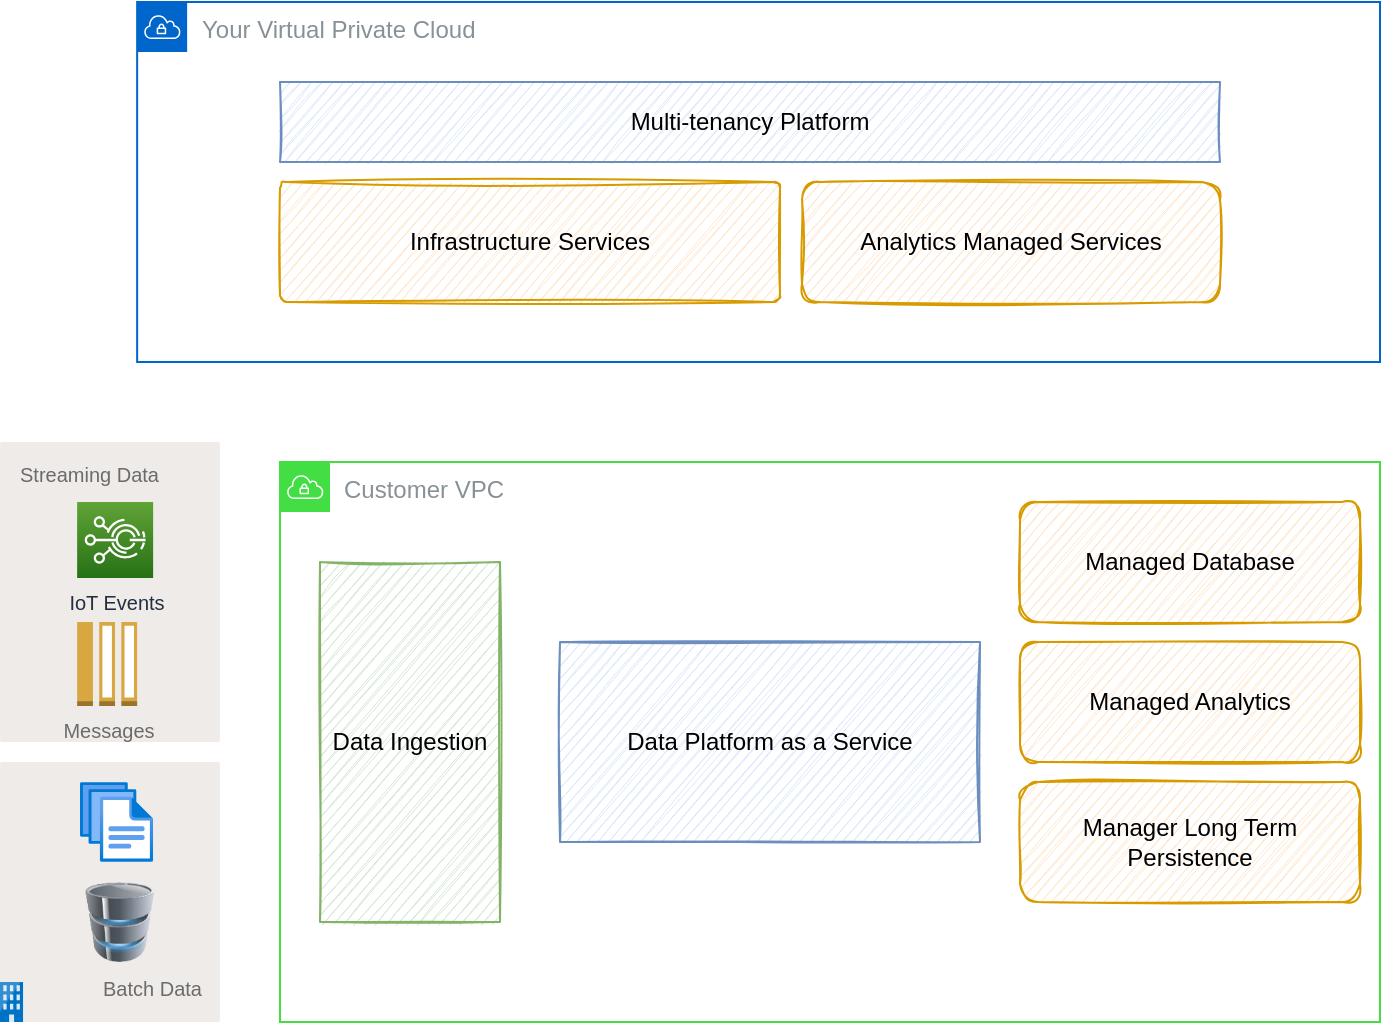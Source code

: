 <mxfile>
    <diagram id="q2J-IlGyQEqem_ahbPkH" name="Page-1">
        <mxGraphModel dx="1651" dy="539" grid="1" gridSize="10" guides="1" tooltips="1" connect="1" arrows="1" fold="1" page="1" pageScale="1" pageWidth="850" pageHeight="1100" math="0" shadow="0">
            <root>
                <mxCell id="0"/>
                <mxCell id="1" parent="0"/>
                <mxCell id="2" value="Your Virtual Private Cloud" style="sketch=0;outlineConnect=0;gradientColor=none;html=1;whiteSpace=wrap;fontSize=12;fontStyle=0;shape=mxgraph.aws4.group;grIcon=mxgraph.aws4.group_vpc;strokeColor=#0066CC;fillColor=none;verticalAlign=top;align=left;spacingLeft=30;fontColor=#879196;dashed=0;" parent="1" vertex="1">
                    <mxGeometry x="58.57" y="30" width="621.43" height="180" as="geometry"/>
                </mxCell>
                <mxCell id="3" value="Multi-tenancy Platform" style="rounded=0;whiteSpace=wrap;html=1;sketch=1;fillColor=#dae8fc;strokeColor=#6c8ebf;" parent="1" vertex="1">
                    <mxGeometry x="130" y="70" width="470" height="40" as="geometry"/>
                </mxCell>
                <mxCell id="4" value="Customer VPC" style="sketch=0;outlineConnect=0;gradientColor=none;html=1;whiteSpace=wrap;fontSize=12;fontStyle=0;shape=mxgraph.aws4.group;grIcon=mxgraph.aws4.group_vpc;strokeColor=#43DE43;fillColor=none;verticalAlign=top;align=left;spacingLeft=30;fontColor=#879196;dashed=0;" parent="1" vertex="1">
                    <mxGeometry x="130" y="260" width="550" height="280" as="geometry"/>
                </mxCell>
                <mxCell id="5" value="Data Platform as a Service" style="rounded=0;whiteSpace=wrap;html=1;sketch=1;fillColor=#dae8fc;strokeColor=#6c8ebf;" parent="1" vertex="1">
                    <mxGeometry x="270" y="350" width="210" height="100" as="geometry"/>
                </mxCell>
                <mxCell id="17" value="&lt;font color=&quot;#6b6b6b&quot; style=&quot;font-size: 10px;&quot;&gt;Batch Data&lt;/font&gt;" style="sketch=0;points=[[0,0,0],[0.25,0,0],[0.5,0,0],[0.75,0,0],[1,0,0],[1,0.25,0],[1,0.5,0],[1,0.75,0],[1,1,0],[0.75,1,0],[0.5,1,0],[0.25,1,0],[0,1,0],[0,0.75,0],[0,0.5,0],[0,0.25,0]];rounded=1;absoluteArcSize=1;arcSize=2;html=1;strokeColor=none;gradientColor=none;shadow=0;dashed=0;fontSize=10;fontColor=#9E9E9E;align=right;verticalAlign=bottom;spacing=10;spacingTop=-4;fillColor=#EFEBE9;" parent="1" vertex="1">
                    <mxGeometry x="-10" y="410" width="110" height="130" as="geometry"/>
                </mxCell>
                <mxCell id="18" value="" style="sketch=0;aspect=fixed;html=1;points=[];align=center;image;fontSize=12;image=img/lib/mscae/Exchange_On_premises_Access.svg;strokeColor=#43DE43;" parent="1" vertex="1">
                    <mxGeometry x="-10" y="520" width="11.6" height="20" as="geometry"/>
                </mxCell>
                <mxCell id="20" value="" style="image;html=1;image=img/lib/clip_art/computers/Database_128x128.png;sketch=1;fontColor=#6B6B6B;strokeColor=#43DE43;" parent="1" vertex="1">
                    <mxGeometry x="25" y="470" width="50" height="40" as="geometry"/>
                </mxCell>
                <mxCell id="21" value="" style="aspect=fixed;html=1;points=[];align=center;image;fontSize=12;image=img/lib/azure2/general/Files.svg;sketch=1;fontColor=#6B6B6B;strokeColor=#43DE43;" parent="1" vertex="1">
                    <mxGeometry x="30" y="420" width="36.57" height="40" as="geometry"/>
                </mxCell>
                <mxCell id="26" value="&lt;font color=&quot;#6b6b6b&quot; style=&quot;font-size: 10px;&quot;&gt;Streaming Data&lt;/font&gt;" style="sketch=0;points=[[0,0,0],[0.25,0,0],[0.5,0,0],[0.75,0,0],[1,0,0],[1,0.25,0],[1,0.5,0],[1,0.75,0],[1,1,0],[0.75,1,0],[0.5,1,0],[0.25,1,0],[0,1,0],[0,0.75,0],[0,0.5,0],[0,0.25,0]];rounded=1;absoluteArcSize=1;arcSize=2;html=1;strokeColor=none;gradientColor=none;shadow=0;dashed=0;fontSize=10;fontColor=#9E9E9E;align=left;verticalAlign=top;spacing=10;spacingTop=-4;fillColor=#EFEBE9;" parent="1" vertex="1">
                    <mxGeometry x="-10" y="250" width="110" height="150" as="geometry"/>
                </mxCell>
                <mxCell id="27" value="IoT Events" style="sketch=0;points=[[0,0,0],[0.25,0,0],[0.5,0,0],[0.75,0,0],[1,0,0],[0,1,0],[0.25,1,0],[0.5,1,0],[0.75,1,0],[1,1,0],[0,0.25,0],[0,0.5,0],[0,0.75,0],[1,0.25,0],[1,0.5,0],[1,0.75,0]];outlineConnect=0;fontColor=#232F3E;gradientColor=#60A337;gradientDirection=north;fillColor=#277116;strokeColor=#ffffff;dashed=0;verticalLabelPosition=bottom;verticalAlign=top;align=center;html=1;fontSize=10;fontStyle=0;aspect=fixed;shape=mxgraph.aws4.resourceIcon;resIcon=mxgraph.aws4.iot_events;" parent="1" vertex="1">
                    <mxGeometry x="28.57" y="280" width="38" height="38" as="geometry"/>
                </mxCell>
                <mxCell id="28" value="Messages" style="outlineConnect=0;dashed=0;verticalLabelPosition=bottom;verticalAlign=top;align=center;html=1;shape=mxgraph.aws3.message;fillColor=#D9A741;gradientColor=none;sketch=0;fontSize=10;fontColor=#6B6B6B;strokeColor=#43DE43;" parent="1" vertex="1">
                    <mxGeometry x="28.57" y="340" width="30" height="42" as="geometry"/>
                </mxCell>
                <mxCell id="43" value="" style="group;verticalAlign=middle;" vertex="1" connectable="0" parent="1">
                    <mxGeometry x="130" y="120" width="250" height="60" as="geometry"/>
                </mxCell>
                <mxCell id="36" value="Infrastructure Services" style="rounded=1;whiteSpace=wrap;html=1;arcSize=5;verticalAlign=middle;sketch=1;fillColor=#ffe6cc;strokeColor=#d79b00;" vertex="1" parent="43">
                    <mxGeometry width="250" height="60" as="geometry"/>
                </mxCell>
                <mxCell id="44" value="Analytics Managed Services" style="rounded=1;whiteSpace=wrap;html=1;sketch=1;fillColor=#ffe6cc;strokeColor=#d79b00;" vertex="1" parent="1">
                    <mxGeometry x="391" y="120" width="209" height="60" as="geometry"/>
                </mxCell>
                <mxCell id="45" value="Data Ingestion" style="rounded=0;whiteSpace=wrap;html=1;sketch=1;fillColor=#d5e8d4;strokeColor=#82b366;" vertex="1" parent="1">
                    <mxGeometry x="150" y="310" width="90" height="180" as="geometry"/>
                </mxCell>
                <mxCell id="46" value="Managed Database" style="rounded=1;whiteSpace=wrap;html=1;sketch=1;fillColor=#ffe6cc;strokeColor=#d79b00;" vertex="1" parent="1">
                    <mxGeometry x="500" y="280" width="170" height="60" as="geometry"/>
                </mxCell>
                <mxCell id="47" value="Managed Analytics" style="rounded=1;whiteSpace=wrap;html=1;sketch=1;fillColor=#ffe6cc;strokeColor=#d79b00;" vertex="1" parent="1">
                    <mxGeometry x="500" y="350" width="170" height="60" as="geometry"/>
                </mxCell>
                <mxCell id="48" value="Manager Long Term Persistence" style="rounded=1;whiteSpace=wrap;html=1;sketch=1;fillColor=#ffe6cc;strokeColor=#d79b00;" vertex="1" parent="1">
                    <mxGeometry x="500" y="420" width="170" height="60" as="geometry"/>
                </mxCell>
            </root>
        </mxGraphModel>
    </diagram>
</mxfile>